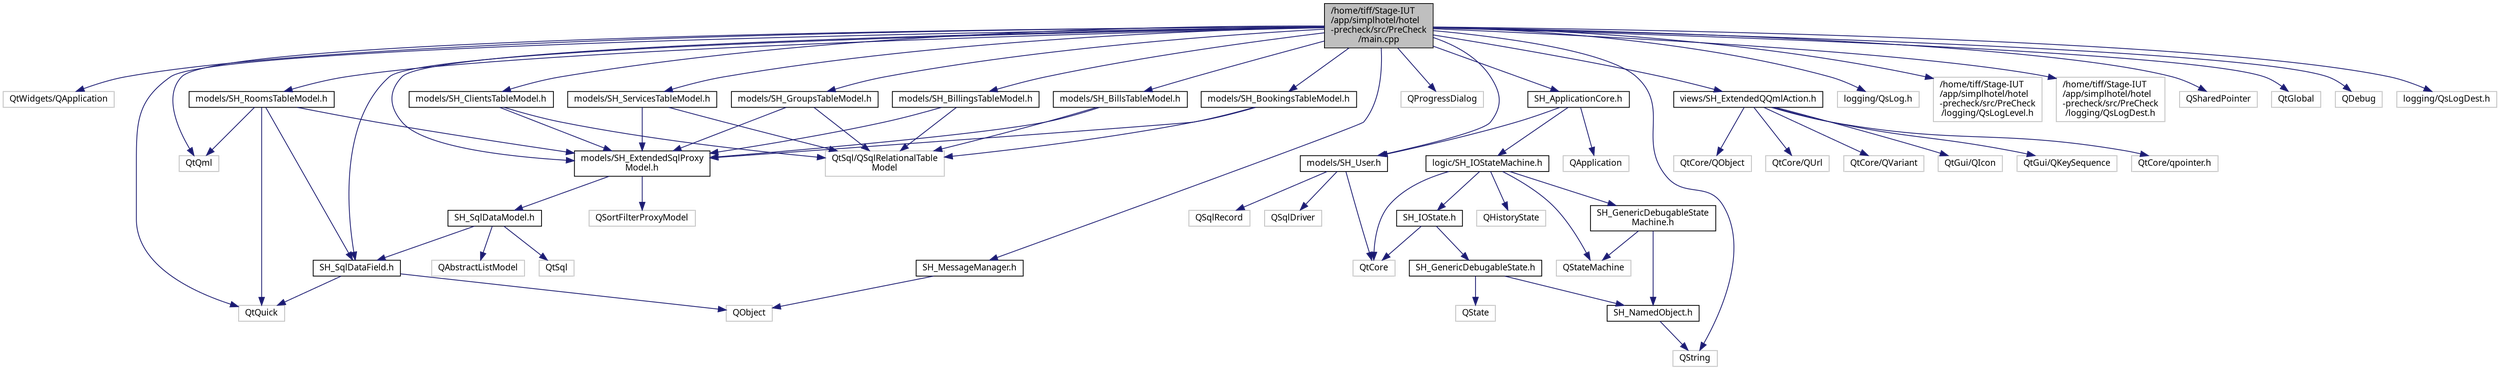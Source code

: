 digraph "/home/tiff/Stage-IUT/app/simplhotel/hotel-precheck/src/PreCheck/main.cpp"
{
 // INTERACTIVE_SVG=YES
  bgcolor="transparent";
  edge [fontname="Verdana",fontsize="11",labelfontname="Verdana",labelfontsize="11"];
  node [fontname="Verdana",fontsize="11",shape=record];
  Node1 [label="/home/tiff/Stage-IUT\l/app/simplhotel/hotel\l-precheck/src/PreCheck\l/main.cpp",height=0.2,width=0.4,color="black", fillcolor="grey75", style="filled" fontcolor="black"];
  Node1 -> Node2 [color="midnightblue",fontsize="11",style="solid",fontname="Verdana"];
  Node2 [label="QtWidgets/QApplication",height=0.2,width=0.4,color="grey75"];
  Node1 -> Node3 [color="midnightblue",fontsize="11",style="solid",fontname="Verdana"];
  Node3 [label="QtQml",height=0.2,width=0.4,color="grey75"];
  Node1 -> Node4 [color="midnightblue",fontsize="11",style="solid",fontname="Verdana"];
  Node4 [label="QtQuick",height=0.2,width=0.4,color="grey75"];
  Node1 -> Node5 [color="midnightblue",fontsize="11",style="solid",fontname="Verdana"];
  Node5 [label="QProgressDialog",height=0.2,width=0.4,color="grey75"];
  Node1 -> Node6 [color="midnightblue",fontsize="11",style="solid",fontname="Verdana"];
  Node6 [label="SH_MessageManager.h",height=0.2,width=0.4,color="black",URL="$SH__MessageManager_8h.html"];
  Node6 -> Node7 [color="midnightblue",fontsize="11",style="solid",fontname="Verdana"];
  Node7 [label="QObject",height=0.2,width=0.4,color="grey75"];
  Node1 -> Node8 [color="midnightblue",fontsize="11",style="solid",fontname="Verdana"];
  Node8 [label="SH_ApplicationCore.h",height=0.2,width=0.4,color="black",URL="$SH__ApplicationCore_8h.html"];
  Node8 -> Node9 [color="midnightblue",fontsize="11",style="solid",fontname="Verdana"];
  Node9 [label="models/SH_User.h",height=0.2,width=0.4,color="black",URL="$SH__User_8h.html"];
  Node9 -> Node10 [color="midnightblue",fontsize="11",style="solid",fontname="Verdana"];
  Node10 [label="QSqlRecord",height=0.2,width=0.4,color="grey75"];
  Node9 -> Node11 [color="midnightblue",fontsize="11",style="solid",fontname="Verdana"];
  Node11 [label="QSqlDriver",height=0.2,width=0.4,color="grey75"];
  Node9 -> Node12 [color="midnightblue",fontsize="11",style="solid",fontname="Verdana"];
  Node12 [label="QtCore",height=0.2,width=0.4,color="grey75"];
  Node8 -> Node13 [color="midnightblue",fontsize="11",style="solid",fontname="Verdana"];
  Node13 [label="QApplication",height=0.2,width=0.4,color="grey75"];
  Node8 -> Node14 [color="midnightblue",fontsize="11",style="solid",fontname="Verdana"];
  Node14 [label="logic/SH_IOStateMachine.h",height=0.2,width=0.4,color="black",URL="$SH__IOStateMachine_8h.html"];
  Node14 -> Node15 [color="midnightblue",fontsize="11",style="solid",fontname="Verdana"];
  Node15 [label="QStateMachine",height=0.2,width=0.4,color="grey75"];
  Node14 -> Node16 [color="midnightblue",fontsize="11",style="solid",fontname="Verdana"];
  Node16 [label="QHistoryState",height=0.2,width=0.4,color="grey75"];
  Node14 -> Node12 [color="midnightblue",fontsize="11",style="solid",fontname="Verdana"];
  Node14 -> Node17 [color="midnightblue",fontsize="11",style="solid",fontname="Verdana"];
  Node17 [label="SH_GenericDebugableState\lMachine.h",height=0.2,width=0.4,color="black",URL="$SH__GenericDebugableStateMachine_8h.html"];
  Node17 -> Node15 [color="midnightblue",fontsize="11",style="solid",fontname="Verdana"];
  Node17 -> Node18 [color="midnightblue",fontsize="11",style="solid",fontname="Verdana"];
  Node18 [label="SH_NamedObject.h",height=0.2,width=0.4,color="black",URL="$SH__NamedObject_8h.html"];
  Node18 -> Node19 [color="midnightblue",fontsize="11",style="solid",fontname="Verdana"];
  Node19 [label="QString",height=0.2,width=0.4,color="grey75"];
  Node14 -> Node20 [color="midnightblue",fontsize="11",style="solid",fontname="Verdana"];
  Node20 [label="SH_IOState.h",height=0.2,width=0.4,color="black",URL="$SH__IOState_8h.html"];
  Node20 -> Node21 [color="midnightblue",fontsize="11",style="solid",fontname="Verdana"];
  Node21 [label="SH_GenericDebugableState.h",height=0.2,width=0.4,color="black",URL="$SH__GenericDebugableState_8h.html"];
  Node21 -> Node22 [color="midnightblue",fontsize="11",style="solid",fontname="Verdana"];
  Node22 [label="QState",height=0.2,width=0.4,color="grey75"];
  Node21 -> Node18 [color="midnightblue",fontsize="11",style="solid",fontname="Verdana"];
  Node20 -> Node12 [color="midnightblue",fontsize="11",style="solid",fontname="Verdana"];
  Node1 -> Node23 [color="midnightblue",fontsize="11",style="solid",fontname="Verdana"];
  Node23 [label="models/SH_ExtendedSqlProxy\lModel.h",height=0.2,width=0.4,color="black",URL="$SH__ExtendedSqlProxyModel_8h.html"];
  Node23 -> Node24 [color="midnightblue",fontsize="11",style="solid",fontname="Verdana"];
  Node24 [label="QSortFilterProxyModel",height=0.2,width=0.4,color="grey75"];
  Node23 -> Node25 [color="midnightblue",fontsize="11",style="solid",fontname="Verdana"];
  Node25 [label="SH_SqlDataModel.h",height=0.2,width=0.4,color="black",URL="$SH__SqlDataModel_8h.html"];
  Node25 -> Node26 [color="midnightblue",fontsize="11",style="solid",fontname="Verdana"];
  Node26 [label="QAbstractListModel",height=0.2,width=0.4,color="grey75"];
  Node25 -> Node27 [color="midnightblue",fontsize="11",style="solid",fontname="Verdana"];
  Node27 [label="QtSql",height=0.2,width=0.4,color="grey75"];
  Node25 -> Node28 [color="midnightblue",fontsize="11",style="solid",fontname="Verdana"];
  Node28 [label="SH_SqlDataField.h",height=0.2,width=0.4,color="black",URL="$SH__SqlDataField_8h.html"];
  Node28 -> Node7 [color="midnightblue",fontsize="11",style="solid",fontname="Verdana"];
  Node28 -> Node4 [color="midnightblue",fontsize="11",style="solid",fontname="Verdana"];
  Node1 -> Node29 [color="midnightblue",fontsize="11",style="solid",fontname="Verdana"];
  Node29 [label="models/SH_RoomsTableModel.h",height=0.2,width=0.4,color="black",URL="$SH__RoomsTableModel_8h.html"];
  Node29 -> Node23 [color="midnightblue",fontsize="11",style="solid",fontname="Verdana"];
  Node29 -> Node28 [color="midnightblue",fontsize="11",style="solid",fontname="Verdana"];
  Node29 -> Node3 [color="midnightblue",fontsize="11",style="solid",fontname="Verdana"];
  Node29 -> Node4 [color="midnightblue",fontsize="11",style="solid",fontname="Verdana"];
  Node1 -> Node28 [color="midnightblue",fontsize="11",style="solid",fontname="Verdana"];
  Node1 -> Node30 [color="midnightblue",fontsize="11",style="solid",fontname="Verdana"];
  Node30 [label="models/SH_BillingsTableModel.h",height=0.2,width=0.4,color="black",URL="$SH__BillingsTableModel_8h.html"];
  Node30 -> Node31 [color="midnightblue",fontsize="11",style="solid",fontname="Verdana"];
  Node31 [label="QtSql/QSqlRelationalTable\lModel",height=0.2,width=0.4,color="grey75"];
  Node30 -> Node23 [color="midnightblue",fontsize="11",style="solid",fontname="Verdana"];
  Node1 -> Node32 [color="midnightblue",fontsize="11",style="solid",fontname="Verdana"];
  Node32 [label="models/SH_BillsTableModel.h",height=0.2,width=0.4,color="black",URL="$SH__BillsTableModel_8h.html"];
  Node32 -> Node31 [color="midnightblue",fontsize="11",style="solid",fontname="Verdana"];
  Node32 -> Node23 [color="midnightblue",fontsize="11",style="solid",fontname="Verdana"];
  Node1 -> Node33 [color="midnightblue",fontsize="11",style="solid",fontname="Verdana"];
  Node33 [label="models/SH_BookingsTableModel.h",height=0.2,width=0.4,color="black",URL="$SH__BookingsTableModel_8h.html"];
  Node33 -> Node31 [color="midnightblue",fontsize="11",style="solid",fontname="Verdana"];
  Node33 -> Node23 [color="midnightblue",fontsize="11",style="solid",fontname="Verdana"];
  Node1 -> Node34 [color="midnightblue",fontsize="11",style="solid",fontname="Verdana"];
  Node34 [label="models/SH_ClientsTableModel.h",height=0.2,width=0.4,color="black",URL="$SH__ClientsTableModel_8h.html"];
  Node34 -> Node31 [color="midnightblue",fontsize="11",style="solid",fontname="Verdana"];
  Node34 -> Node23 [color="midnightblue",fontsize="11",style="solid",fontname="Verdana"];
  Node1 -> Node35 [color="midnightblue",fontsize="11",style="solid",fontname="Verdana"];
  Node35 [label="models/SH_ServicesTableModel.h",height=0.2,width=0.4,color="black",URL="$SH__ServicesTableModel_8h.html"];
  Node35 -> Node31 [color="midnightblue",fontsize="11",style="solid",fontname="Verdana"];
  Node35 -> Node23 [color="midnightblue",fontsize="11",style="solid",fontname="Verdana"];
  Node1 -> Node36 [color="midnightblue",fontsize="11",style="solid",fontname="Verdana"];
  Node36 [label="models/SH_GroupsTableModel.h",height=0.2,width=0.4,color="black",URL="$SH__GroupsTableModel_8h.html"];
  Node36 -> Node31 [color="midnightblue",fontsize="11",style="solid",fontname="Verdana"];
  Node36 -> Node23 [color="midnightblue",fontsize="11",style="solid",fontname="Verdana"];
  Node1 -> Node9 [color="midnightblue",fontsize="11",style="solid",fontname="Verdana"];
  Node1 -> Node37 [color="midnightblue",fontsize="11",style="solid",fontname="Verdana"];
  Node37 [label="views/SH_ExtendedQQmlAction.h",height=0.2,width=0.4,color="black",URL="$SH__ExtendedQQmlAction_8h.html"];
  Node37 -> Node38 [color="midnightblue",fontsize="11",style="solid",fontname="Verdana"];
  Node38 [label="QtCore/QObject",height=0.2,width=0.4,color="grey75"];
  Node37 -> Node39 [color="midnightblue",fontsize="11",style="solid",fontname="Verdana"];
  Node39 [label="QtCore/QUrl",height=0.2,width=0.4,color="grey75"];
  Node37 -> Node40 [color="midnightblue",fontsize="11",style="solid",fontname="Verdana"];
  Node40 [label="QtCore/QVariant",height=0.2,width=0.4,color="grey75"];
  Node37 -> Node41 [color="midnightblue",fontsize="11",style="solid",fontname="Verdana"];
  Node41 [label="QtGui/QIcon",height=0.2,width=0.4,color="grey75"];
  Node37 -> Node42 [color="midnightblue",fontsize="11",style="solid",fontname="Verdana"];
  Node42 [label="QtGui/QKeySequence",height=0.2,width=0.4,color="grey75"];
  Node37 -> Node43 [color="midnightblue",fontsize="11",style="solid",fontname="Verdana"];
  Node43 [label="QtCore/qpointer.h",height=0.2,width=0.4,color="grey75"];
  Node1 -> Node44 [color="midnightblue",fontsize="11",style="solid",fontname="Verdana"];
  Node44 [label="logging/QsLog.h",height=0.2,width=0.4,color="grey75"];
  Node1 -> Node45 [color="midnightblue",fontsize="11",style="solid",fontname="Verdana"];
  Node45 [label="/home/tiff/Stage-IUT\l/app/simplhotel/hotel\l-precheck/src/PreCheck\l/logging/QsLogLevel.h",height=0.2,width=0.4,color="grey75"];
  Node1 -> Node46 [color="midnightblue",fontsize="11",style="solid",fontname="Verdana"];
  Node46 [label="/home/tiff/Stage-IUT\l/app/simplhotel/hotel\l-precheck/src/PreCheck\l/logging/QsLogDest.h",height=0.2,width=0.4,color="grey75"];
  Node1 -> Node47 [color="midnightblue",fontsize="11",style="solid",fontname="Verdana"];
  Node47 [label="QSharedPointer",height=0.2,width=0.4,color="grey75"];
  Node1 -> Node48 [color="midnightblue",fontsize="11",style="solid",fontname="Verdana"];
  Node48 [label="QtGlobal",height=0.2,width=0.4,color="grey75"];
  Node1 -> Node49 [color="midnightblue",fontsize="11",style="solid",fontname="Verdana"];
  Node49 [label="QDebug",height=0.2,width=0.4,color="grey75"];
  Node1 -> Node19 [color="midnightblue",fontsize="11",style="solid",fontname="Verdana"];
  Node1 -> Node50 [color="midnightblue",fontsize="11",style="solid",fontname="Verdana"];
  Node50 [label="logging/QsLogDest.h",height=0.2,width=0.4,color="grey75"];
}
